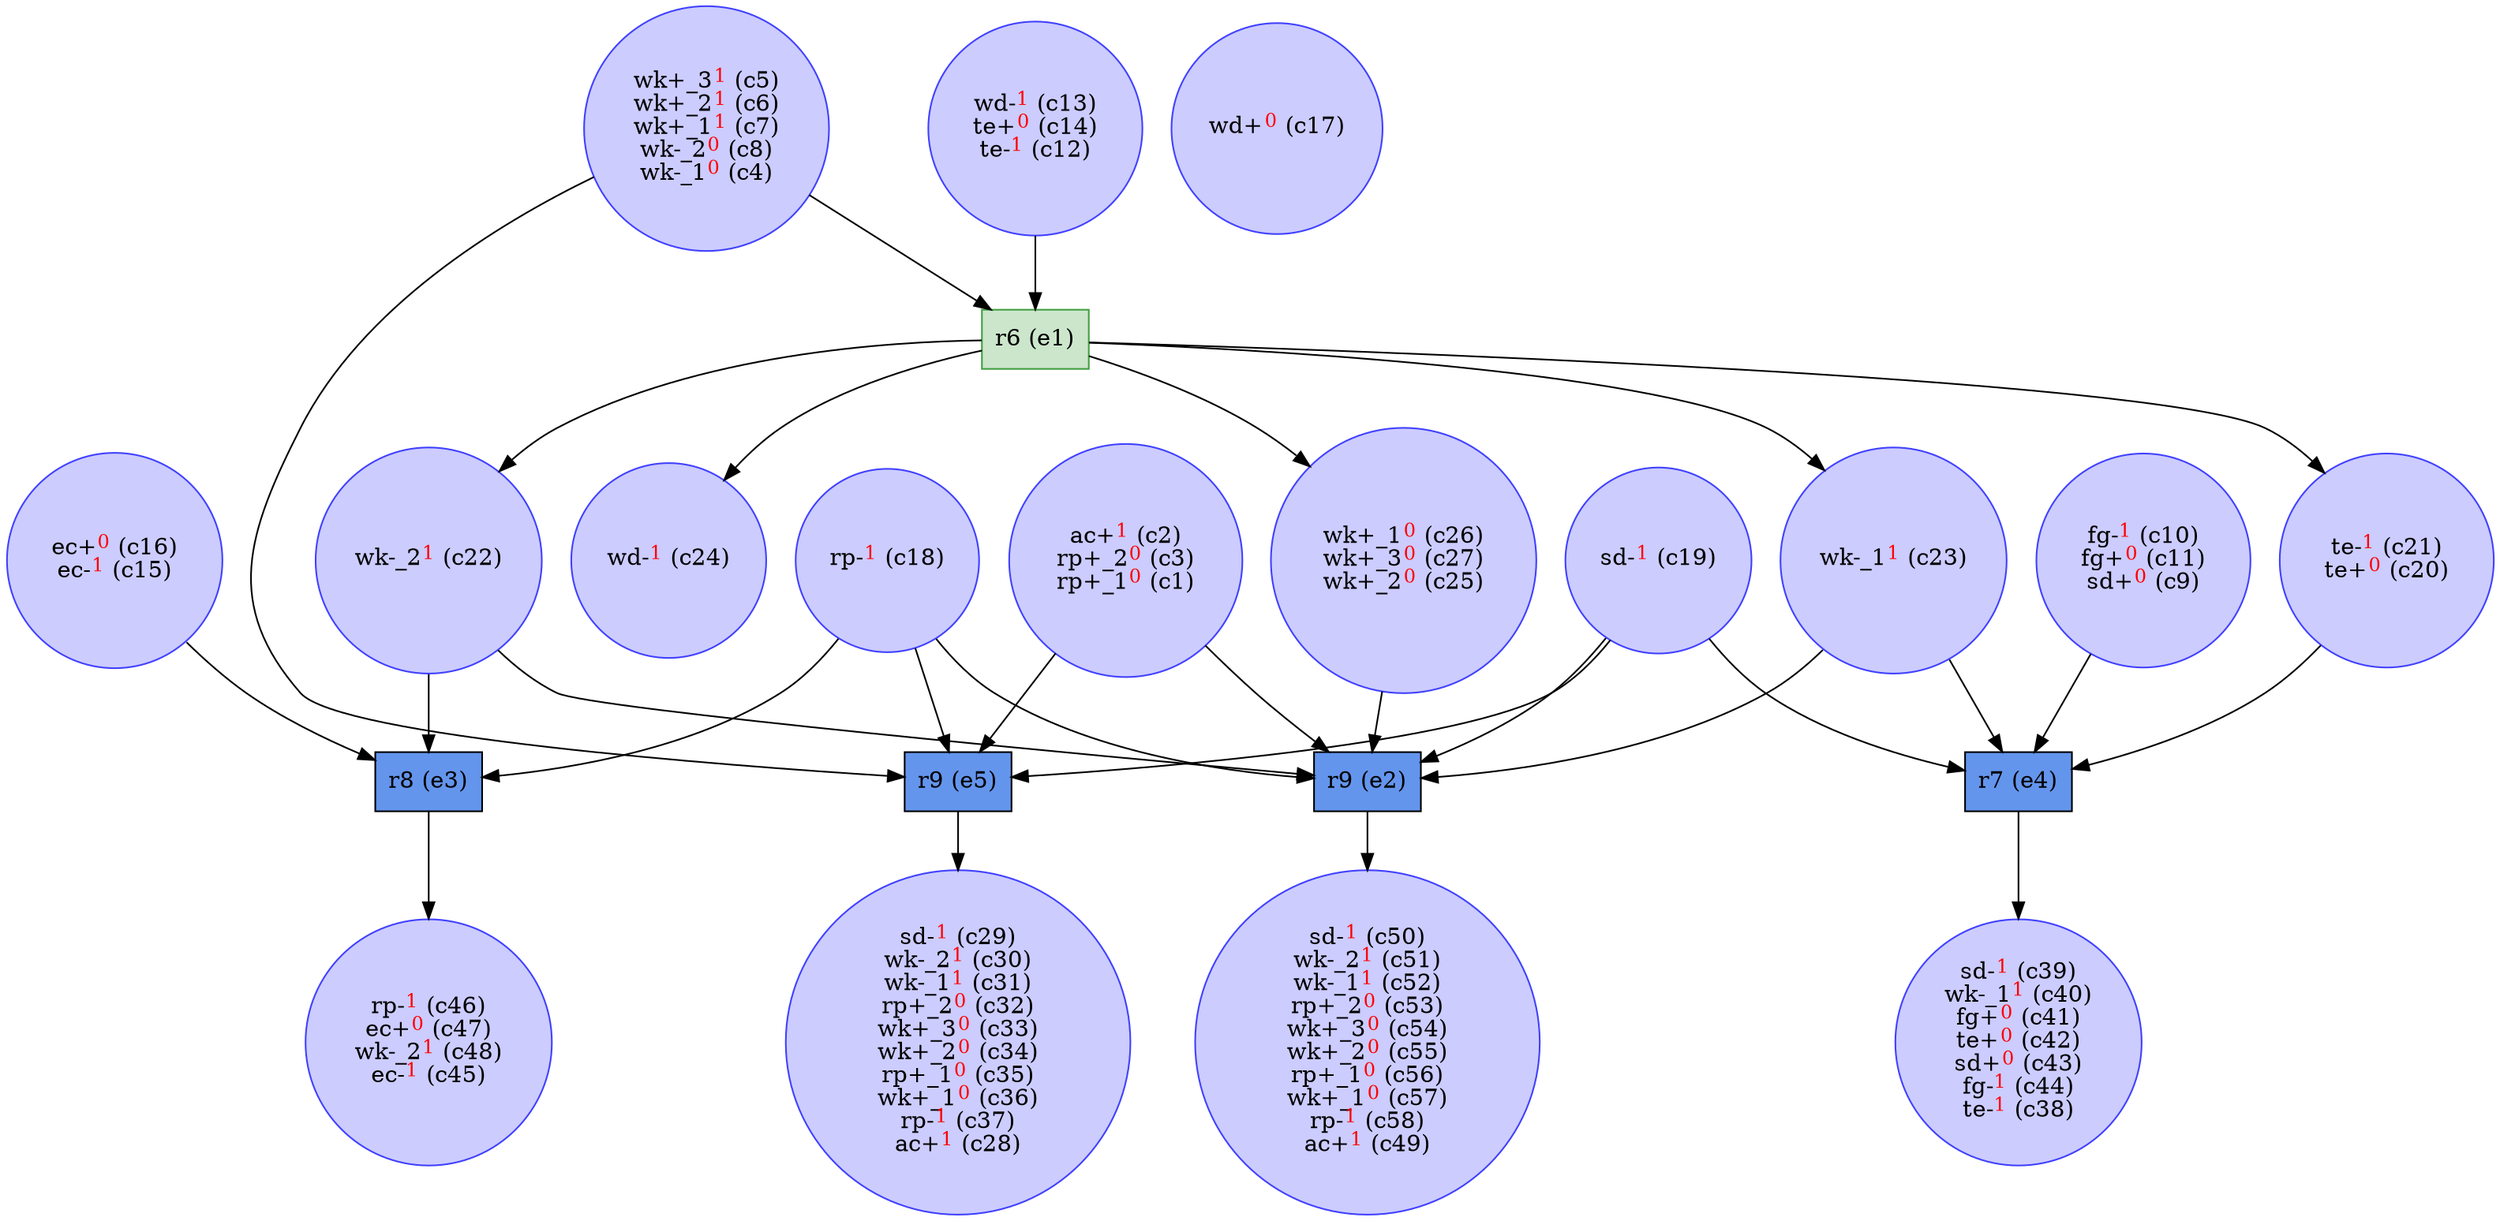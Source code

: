 digraph test {
  c1 -> e2;
  c1 -> e5;
  c4 -> e5;
  c4 -> e1;
  c9 -> e4;
  c12 -> e1;
  c15 -> e3;
  c18 -> e2;
  c18 -> e3;
  c18 -> e5;
  c19 -> e2;
  c19 -> e4;
  c19 -> e5;
  e1 -> c20;
  c20 -> e4;
  e1 -> c22;
  c22 -> e2;
  c22 -> e3;
  e1 -> c23;
  c23 -> e2;
  c23 -> e4;
  e1 -> c24;
  e1 -> c25;
  c25 -> e2;
  e5 -> c28;
  e4 -> c38;
  e3 -> c45;
  e2 -> c49;
  c1 [color= "#4040ff" fillcolor="#ccccff" label= <<FONT COLOR ="black">ac+</FONT><FONT COLOR="red"><SUP>1</SUP></FONT><FONT COLOR="black"> (c2)</FONT><BR/><FONT COLOR ="black">rp+_2</FONT><FONT COLOR="red"><SUP>0</SUP></FONT><FONT COLOR="black"> (c3)</FONT><BR/><FONT COLOR ="black">rp+_1</FONT><FONT COLOR="red"><SUP>0</SUP></FONT><FONT COLOR="black"> (c1)</FONT>> shape=circle style=filled];
  c4 [color= "#4040ff" fillcolor="#ccccff" label= <<FONT COLOR ="black">wk+_3</FONT><FONT COLOR="red"><SUP>1</SUP></FONT><FONT COLOR="black"> (c5)</FONT><BR/><FONT COLOR ="black">wk+_2</FONT><FONT COLOR="red"><SUP>1</SUP></FONT><FONT COLOR="black"> (c6)</FONT><BR/><FONT COLOR ="black">wk+_1</FONT><FONT COLOR="red"><SUP>1</SUP></FONT><FONT COLOR="black"> (c7)</FONT><BR/><FONT COLOR ="black">wk-_2</FONT><FONT COLOR="red"><SUP>0</SUP></FONT><FONT COLOR="black"> (c8)</FONT><BR/><FONT COLOR ="black">wk-_1</FONT><FONT COLOR="red"><SUP>0</SUP></FONT><FONT COLOR="black"> (c4)</FONT>> shape=circle style=filled];
  c9 [color= "#4040ff" fillcolor="#ccccff" label= <<FONT COLOR ="black">fg-</FONT><FONT COLOR="red"><SUP>1</SUP></FONT><FONT COLOR="black"> (c10)</FONT><BR/><FONT COLOR ="black">fg+</FONT><FONT COLOR="red"><SUP>0</SUP></FONT><FONT COLOR="black"> (c11)</FONT><BR/><FONT COLOR ="black">sd+</FONT><FONT COLOR="red"><SUP>0</SUP></FONT><FONT COLOR="black"> (c9)</FONT>> shape=circle style=filled];
  c12 [color= "#4040ff" fillcolor="#ccccff" label= <<FONT COLOR ="black">wd-</FONT><FONT COLOR="red"><SUP>1</SUP></FONT><FONT COLOR="black"> (c13)</FONT><BR/><FONT COLOR ="black">te+</FONT><FONT COLOR="red"><SUP>0</SUP></FONT><FONT COLOR="black"> (c14)</FONT><BR/><FONT COLOR ="black">te-</FONT><FONT COLOR="red"><SUP>1</SUP></FONT><FONT COLOR="black"> (c12)</FONT>> shape=circle style=filled];
  c15 [color= "#4040ff" fillcolor="#ccccff" label= <<FONT COLOR ="black">ec+</FONT><FONT COLOR="red"><SUP>0</SUP></FONT><FONT COLOR="black"> (c16)</FONT><BR/><FONT COLOR ="black">ec-</FONT><FONT COLOR="red"><SUP>1</SUP></FONT><FONT COLOR="black"> (c15)</FONT>> shape=circle style=filled];
  c17 [color= "#4040ff" fillcolor="#ccccff" label= <<FONT COLOR ="black">wd+</FONT><FONT COLOR="red"><SUP>0</SUP></FONT><FONT COLOR="black"> (c17)</FONT>> shape=circle style=filled];
  c18 [color= "#4040ff" fillcolor="#ccccff" label= <<FONT COLOR ="black">rp-</FONT><FONT COLOR="red"><SUP>1</SUP></FONT><FONT COLOR="black"> (c18)</FONT>> shape=circle style=filled];
  c19 [color= "#4040ff" fillcolor="#ccccff" label= <<FONT COLOR ="black">sd-</FONT><FONT COLOR="red"><SUP>1</SUP></FONT><FONT COLOR="black"> (c19)</FONT>> shape=circle style=filled];
  c20 [color= "#4040ff" fillcolor="#ccccff" label= <<FONT COLOR ="black">te-</FONT><FONT COLOR="red"><SUP>1</SUP></FONT><FONT COLOR="black"> (c21)</FONT><BR/><FONT COLOR ="black">te+</FONT><FONT COLOR="red"><SUP>0</SUP></FONT><FONT COLOR="black"> (c20)</FONT>> shape=circle style=filled];
  c22 [color= "#4040ff" fillcolor="#ccccff" label= <<FONT COLOR ="black">wk-_2</FONT><FONT COLOR="red"><SUP>1</SUP></FONT><FONT COLOR="black"> (c22)</FONT>> shape=circle style=filled];
  c23 [color= "#4040ff" fillcolor="#ccccff" label= <<FONT COLOR ="black">wk-_1</FONT><FONT COLOR="red"><SUP>1</SUP></FONT><FONT COLOR="black"> (c23)</FONT>> shape=circle style=filled];
  c24 [color= "#4040ff" fillcolor="#ccccff" label= <<FONT COLOR ="black">wd-</FONT><FONT COLOR="red"><SUP>1</SUP></FONT><FONT COLOR="black"> (c24)</FONT>> shape=circle style=filled];
  c25 [color= "#4040ff" fillcolor="#ccccff" label= <<FONT COLOR ="black">wk+_1</FONT><FONT COLOR="red"><SUP>0</SUP></FONT><FONT COLOR="black"> (c26)</FONT><BR/><FONT COLOR ="black">wk+_3</FONT><FONT COLOR="red"><SUP>0</SUP></FONT><FONT COLOR="black"> (c27)</FONT><BR/><FONT COLOR ="black">wk+_2</FONT><FONT COLOR="red"><SUP>0</SUP></FONT><FONT COLOR="black"> (c25)</FONT>> shape=circle style=filled];
  c28 [color= "#4040ff" fillcolor="#ccccff" label= <<FONT COLOR ="black">sd-</FONT><FONT COLOR="red"><SUP>1</SUP></FONT><FONT COLOR="black"> (c29)</FONT><BR/><FONT COLOR ="black">wk-_2</FONT><FONT COLOR="red"><SUP>1</SUP></FONT><FONT COLOR="black"> (c30)</FONT><BR/><FONT COLOR ="black">wk-_1</FONT><FONT COLOR="red"><SUP>1</SUP></FONT><FONT COLOR="black"> (c31)</FONT><BR/><FONT COLOR ="black">rp+_2</FONT><FONT COLOR="red"><SUP>0</SUP></FONT><FONT COLOR="black"> (c32)</FONT><BR/><FONT COLOR ="black">wk+_3</FONT><FONT COLOR="red"><SUP>0</SUP></FONT><FONT COLOR="black"> (c33)</FONT><BR/><FONT COLOR ="black">wk+_2</FONT><FONT COLOR="red"><SUP>0</SUP></FONT><FONT COLOR="black"> (c34)</FONT><BR/><FONT COLOR ="black">rp+_1</FONT><FONT COLOR="red"><SUP>0</SUP></FONT><FONT COLOR="black"> (c35)</FONT><BR/><FONT COLOR ="black">wk+_1</FONT><FONT COLOR="red"><SUP>0</SUP></FONT><FONT COLOR="black"> (c36)</FONT><BR/><FONT COLOR ="black">rp-</FONT><FONT COLOR="red"><SUP>1</SUP></FONT><FONT COLOR="black"> (c37)</FONT><BR/><FONT COLOR ="black">ac+</FONT><FONT COLOR="red"><SUP>1</SUP></FONT><FONT COLOR="black"> (c28)</FONT>> shape=circle style=filled];
  c38 [color= "#4040ff" fillcolor="#ccccff" label= <<FONT COLOR ="black">sd-</FONT><FONT COLOR="red"><SUP>1</SUP></FONT><FONT COLOR="black"> (c39)</FONT><BR/><FONT COLOR ="black">wk-_1</FONT><FONT COLOR="red"><SUP>1</SUP></FONT><FONT COLOR="black"> (c40)</FONT><BR/><FONT COLOR ="black">fg+</FONT><FONT COLOR="red"><SUP>0</SUP></FONT><FONT COLOR="black"> (c41)</FONT><BR/><FONT COLOR ="black">te+</FONT><FONT COLOR="red"><SUP>0</SUP></FONT><FONT COLOR="black"> (c42)</FONT><BR/><FONT COLOR ="black">sd+</FONT><FONT COLOR="red"><SUP>0</SUP></FONT><FONT COLOR="black"> (c43)</FONT><BR/><FONT COLOR ="black">fg-</FONT><FONT COLOR="red"><SUP>1</SUP></FONT><FONT COLOR="black"> (c44)</FONT><BR/><FONT COLOR ="black">te-</FONT><FONT COLOR="red"><SUP>1</SUP></FONT><FONT COLOR="black"> (c38)</FONT>> shape=circle style=filled];
  c45 [color= "#4040ff" fillcolor="#ccccff" label= <<FONT COLOR ="black">rp-</FONT><FONT COLOR="red"><SUP>1</SUP></FONT><FONT COLOR="black"> (c46)</FONT><BR/><FONT COLOR ="black">ec+</FONT><FONT COLOR="red"><SUP>0</SUP></FONT><FONT COLOR="black"> (c47)</FONT><BR/><FONT COLOR ="black">wk-_2</FONT><FONT COLOR="red"><SUP>1</SUP></FONT><FONT COLOR="black"> (c48)</FONT><BR/><FONT COLOR ="black">ec-</FONT><FONT COLOR="red"><SUP>1</SUP></FONT><FONT COLOR="black"> (c45)</FONT>> shape=circle style=filled];
  c49 [color= "#4040ff" fillcolor="#ccccff" label= <<FONT COLOR ="black">sd-</FONT><FONT COLOR="red"><SUP>1</SUP></FONT><FONT COLOR="black"> (c50)</FONT><BR/><FONT COLOR ="black">wk-_2</FONT><FONT COLOR="red"><SUP>1</SUP></FONT><FONT COLOR="black"> (c51)</FONT><BR/><FONT COLOR ="black">wk-_1</FONT><FONT COLOR="red"><SUP>1</SUP></FONT><FONT COLOR="black"> (c52)</FONT><BR/><FONT COLOR ="black">rp+_2</FONT><FONT COLOR="red"><SUP>0</SUP></FONT><FONT COLOR="black"> (c53)</FONT><BR/><FONT COLOR ="black">wk+_3</FONT><FONT COLOR="red"><SUP>0</SUP></FONT><FONT COLOR="black"> (c54)</FONT><BR/><FONT COLOR ="black">wk+_2</FONT><FONT COLOR="red"><SUP>0</SUP></FONT><FONT COLOR="black"> (c55)</FONT><BR/><FONT COLOR ="black">rp+_1</FONT><FONT COLOR="red"><SUP>0</SUP></FONT><FONT COLOR="black"> (c56)</FONT><BR/><FONT COLOR ="black">wk+_1</FONT><FONT COLOR="red"><SUP>0</SUP></FONT><FONT COLOR="black"> (c57)</FONT><BR/><FONT COLOR ="black">rp-</FONT><FONT COLOR="red"><SUP>1</SUP></FONT><FONT COLOR="black"> (c58)</FONT><BR/><FONT COLOR ="black">ac+</FONT><FONT COLOR="red"><SUP>1</SUP></FONT><FONT COLOR="black"> (c49)</FONT>> shape=circle style=filled];
  e1 [color="#409f40" fillcolor="#cce6cc" label="r6 (e1)" shape=box style=filled];
  e2 [color=black fillcolor=cornflowerblue label="r9 (e2)" shape=box style=filled];
  e3 [color=black fillcolor=cornflowerblue label="r8 (e3)" shape=box style=filled];
  e4 [color=black fillcolor=cornflowerblue label="r7 (e4)" shape=box style=filled];
  e5 [color=black fillcolor=cornflowerblue label="r9 (e5)" shape=box style=filled];
}
